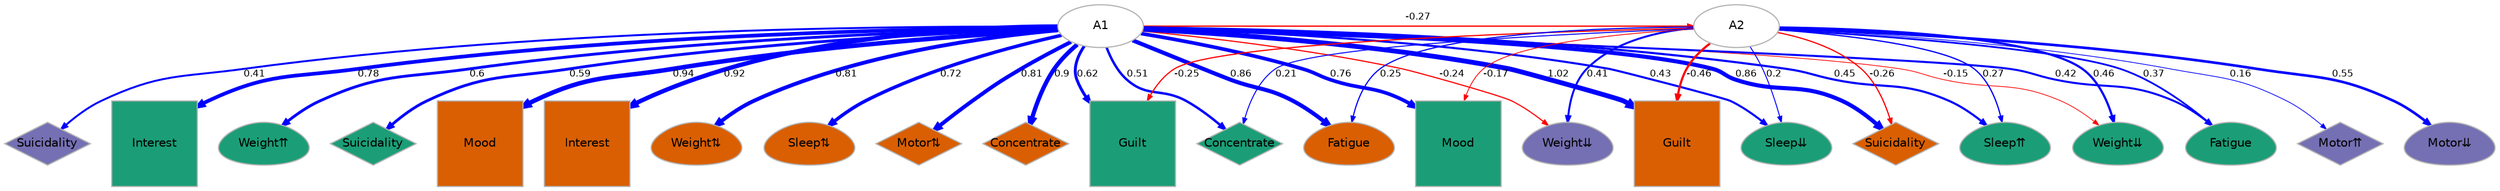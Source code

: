 
digraph {
graph [layout = "dot",
       rankdir = "TB",
       outputorder = "edgesfirst",
       bgcolor = "white"]
node [fontname = "Helvetica",
      fontsize = "10",
      shape = "circle",
      fixedsize = "true",
      width = "0.5",
      style = "filled",
      fillcolor = "aliceblue",
      color = "gray70",
      fontcolor = "gray50"]
edge [fontname = "Helvetica",
     fontsize = "8",
     len = "1.5",
     color = "gray80",
     arrowsize = "0.5"]
   {rank=same "1" "2"}
  "1" [label = "A1", width = "1", shape = "oval", fontcolor = "black", fillcolor = "white"] 
  "2" [label = "A2", width = "1", shape = "oval", fontcolor = "black", fillcolor = "white"] 
  "3" [label = "Weight⇊", width = "1", shape = "egg", fontcolor = "black", fillcolor = "#7570b3"] 
  "4" [label = "Motor⇈", width = "1", shape = "diamond", fontcolor = "black", fillcolor = "#7570b3"] 
  "5" [label = "Motor⇊", width = "1", shape = "egg", fontcolor = "black", fillcolor = "#7570b3"] 
  "6" [label = "Suicidality", width = "1", shape = "diamond", fontcolor = "black", fillcolor = "#7570b3"] 
  "7" [label = "Mood", width = "1", shape = "square", fontcolor = "black", fillcolor = "#1b9e77"] 
  "8" [label = "Interest", width = "1", shape = "square", fontcolor = "black", fillcolor = "#1b9e77"] 
  "9" [label = "Weight⇊", width = "1", shape = "egg", fontcolor = "black", fillcolor = "#1b9e77"] 
  "10" [label = "Weight⇈", width = "1", shape = "egg", fontcolor = "black", fillcolor = "#1b9e77"] 
  "11" [label = "Sleep⇊", width = "1", shape = "egg", fontcolor = "black", fillcolor = "#1b9e77"] 
  "12" [label = "Sleep⇈", width = "1", shape = "egg", fontcolor = "black", fillcolor = "#1b9e77"] 
  "13" [label = "Fatigue", width = "1", shape = "egg", fontcolor = "black", fillcolor = "#1b9e77"] 
  "14" [label = "Guilt", width = "1", shape = "square", fontcolor = "black", fillcolor = "#1b9e77"] 
  "15" [label = "Concentrate", width = "1", shape = "diamond", fontcolor = "black", fillcolor = "#1b9e77"] 
  "16" [label = "Suicidality", width = "1", shape = "diamond", fontcolor = "black", fillcolor = "#1b9e77"] 
  "17" [label = "Mood", width = "1", shape = "square", fontcolor = "black", fillcolor = "#d95f02"] 
  "18" [label = "Interest", width = "1", shape = "square", fontcolor = "black", fillcolor = "#d95f02"] 
  "19" [label = "Weight⇅", width = "1", shape = "egg", fontcolor = "black", fillcolor = "#d95f02"] 
  "20" [label = "Sleep⇅", width = "1", shape = "egg", fontcolor = "black", fillcolor = "#d95f02"] 
  "21" [label = "Motor⇅", width = "1", shape = "diamond", fontcolor = "black", fillcolor = "#d95f02"] 
  "22" [label = "Fatigue", width = "1", shape = "egg", fontcolor = "black", fillcolor = "#d95f02"] 
  "23" [label = "Guilt", width = "1", shape = "square", fontcolor = "black", fillcolor = "#d95f02"] 
  "24" [label = "Concentrate", width = "1", shape = "diamond", fontcolor = "black", fillcolor = "#d95f02"] 
  "25" [label = "Suicidality", width = "1", shape = "diamond", fontcolor = "black", fillcolor = "#d95f02"] 
"1"->"3" [label = "-0.24", color = "red", penwidth = "0.966609884185723"] 
"1"->"6" [label = "0.41", color = "blue", penwidth = "1.62244268872947"] 
"1"->"7" [label = "0.76", color = "blue", penwidth = "3.04353567041099"] 
"1"->"8" [label = "0.78", color = "blue", penwidth = "3.11897772798293"] 
"1"->"9" [label = "-0.15", color = "red", penwidth = "0.609562716468333"] 
"1"->"10" [label = "0.6", color = "blue", penwidth = "2.38498843016525"] 
"1"->"11" [label = "0.43", color = "blue", penwidth = "1.73732679672606"] 
"1"->"12" [label = "0.45", color = "blue", penwidth = "1.79914820763346"] 
"1"->"13" [label = "0.42", color = "blue", penwidth = "1.68578337306743"] 
"1"->"14" [label = "0.62", color = "blue", penwidth = "2.46081098202301"] 
"1"->"15" [label = "0.51", color = "blue", penwidth = "2.04050907681188"] 
"1"->"16" [label = "0.59", color = "blue", penwidth = "2.375933221593"] 
"1"->"17" [label = "0.94", color = "blue", penwidth = "3.77519287148625"] 
"1"->"18" [label = "0.92", color = "blue", penwidth = "3.67095912919635"] 
"1"->"19" [label = "0.81", color = "blue", penwidth = "3.25052189556413"] 
"1"->"20" [label = "0.72", color = "blue", penwidth = "2.88092886952725"] 
"1"->"21" [label = "0.81", color = "blue", penwidth = "3.2597817199889"] 
"1"->"22" [label = "0.86", color = "blue", penwidth = "3.42170369313828"] 
"1"->"23" [label = "1.02", color = "blue", penwidth = "4.0665015034711"] 
"1"->"24" [label = "0.9", color = "blue", penwidth = "3.58185570115017"] 
"1"->"25" [label = "0.86", color = "blue", penwidth = "3.43422503039626"] 
"2"->"3" [label = "0.41", color = "blue", penwidth = "1.6482052872024"] 
"2"->"4" [label = "0.16", color = "blue", penwidth = "0.62432594718815"] 
"2"->"5" [label = "0.55", color = "blue", penwidth = "2.19857048814461"] 
"2"->"7" [label = "-0.17", color = "red", penwidth = "0.687682717740456"] 
"2"->"9" [label = "0.46", color = "blue", penwidth = "1.85510815263036"] 
"2"->"11" [label = "0.2", color = "blue", penwidth = "0.802075683333857"] 
"2"->"12" [label = "0.27", color = "blue", penwidth = "1.0603063625551"] 
"2"->"13" [label = "0.37", color = "blue", penwidth = "1.46994787473968"] 
"2"->"14" [label = "-0.25", color = "red", penwidth = "1.00255587573466"] 
"2"->"15" [label = "0.21", color = "blue", penwidth = "0.830362100257246"] 
"2"->"22" [label = "0.25", color = "blue", penwidth = "0.98699974805709"] 
"2"->"23" [label = "-0.46", color = "red", penwidth = "1.84304958050374"] 
"2"->"25" [label = "-0.26", color = "red", penwidth = "1.02168689057729"] 
"1"->"2" [label = "-0.27", color = "red", penwidth = "1.072"] 
}
